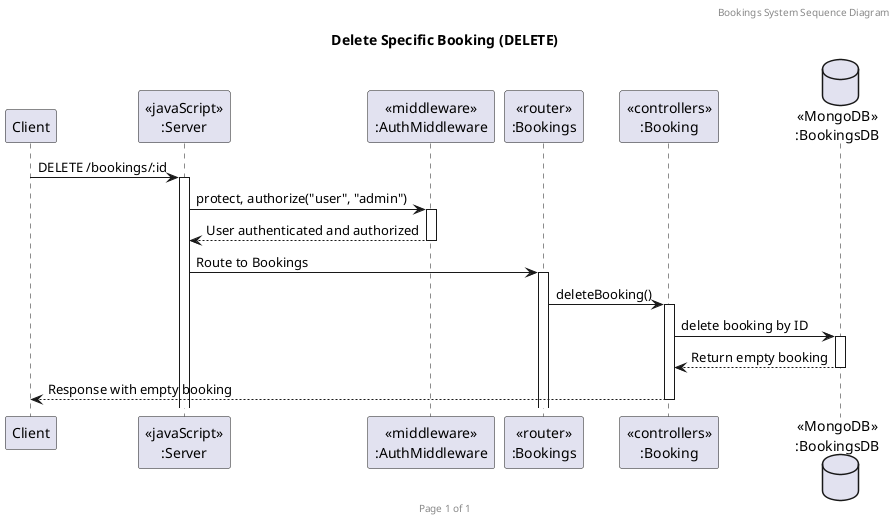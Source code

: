 @startuml Delete Specific Booking

header Bookings System Sequence Diagram
footer Page %page% of %lastpage%
title "Delete Specific Booking (DELETE)"

participant "Client" as client
participant "<<javaScript>>\n:Server" as server
participant "<<middleware>>\n:AuthMiddleware" as authMiddleware
participant "<<router>>\n:Bookings" as bookingsRouter
participant "<<controllers>>\n:Booking" as bookingController
database "<<MongoDB>>\n:BookingsDB" as BookingsDatabase

client->server ++: DELETE /bookings/:id
server->authMiddleware ++: protect, authorize("user", "admin")
authMiddleware --> server --: User authenticated and authorized
server->bookingsRouter ++: Route to Bookings
bookingsRouter->bookingController ++: deleteBooking()
bookingController->BookingsDatabase ++: delete booking by ID
BookingsDatabase --> bookingController --: Return empty booking
bookingController-->client --: Response with empty booking

@enduml
